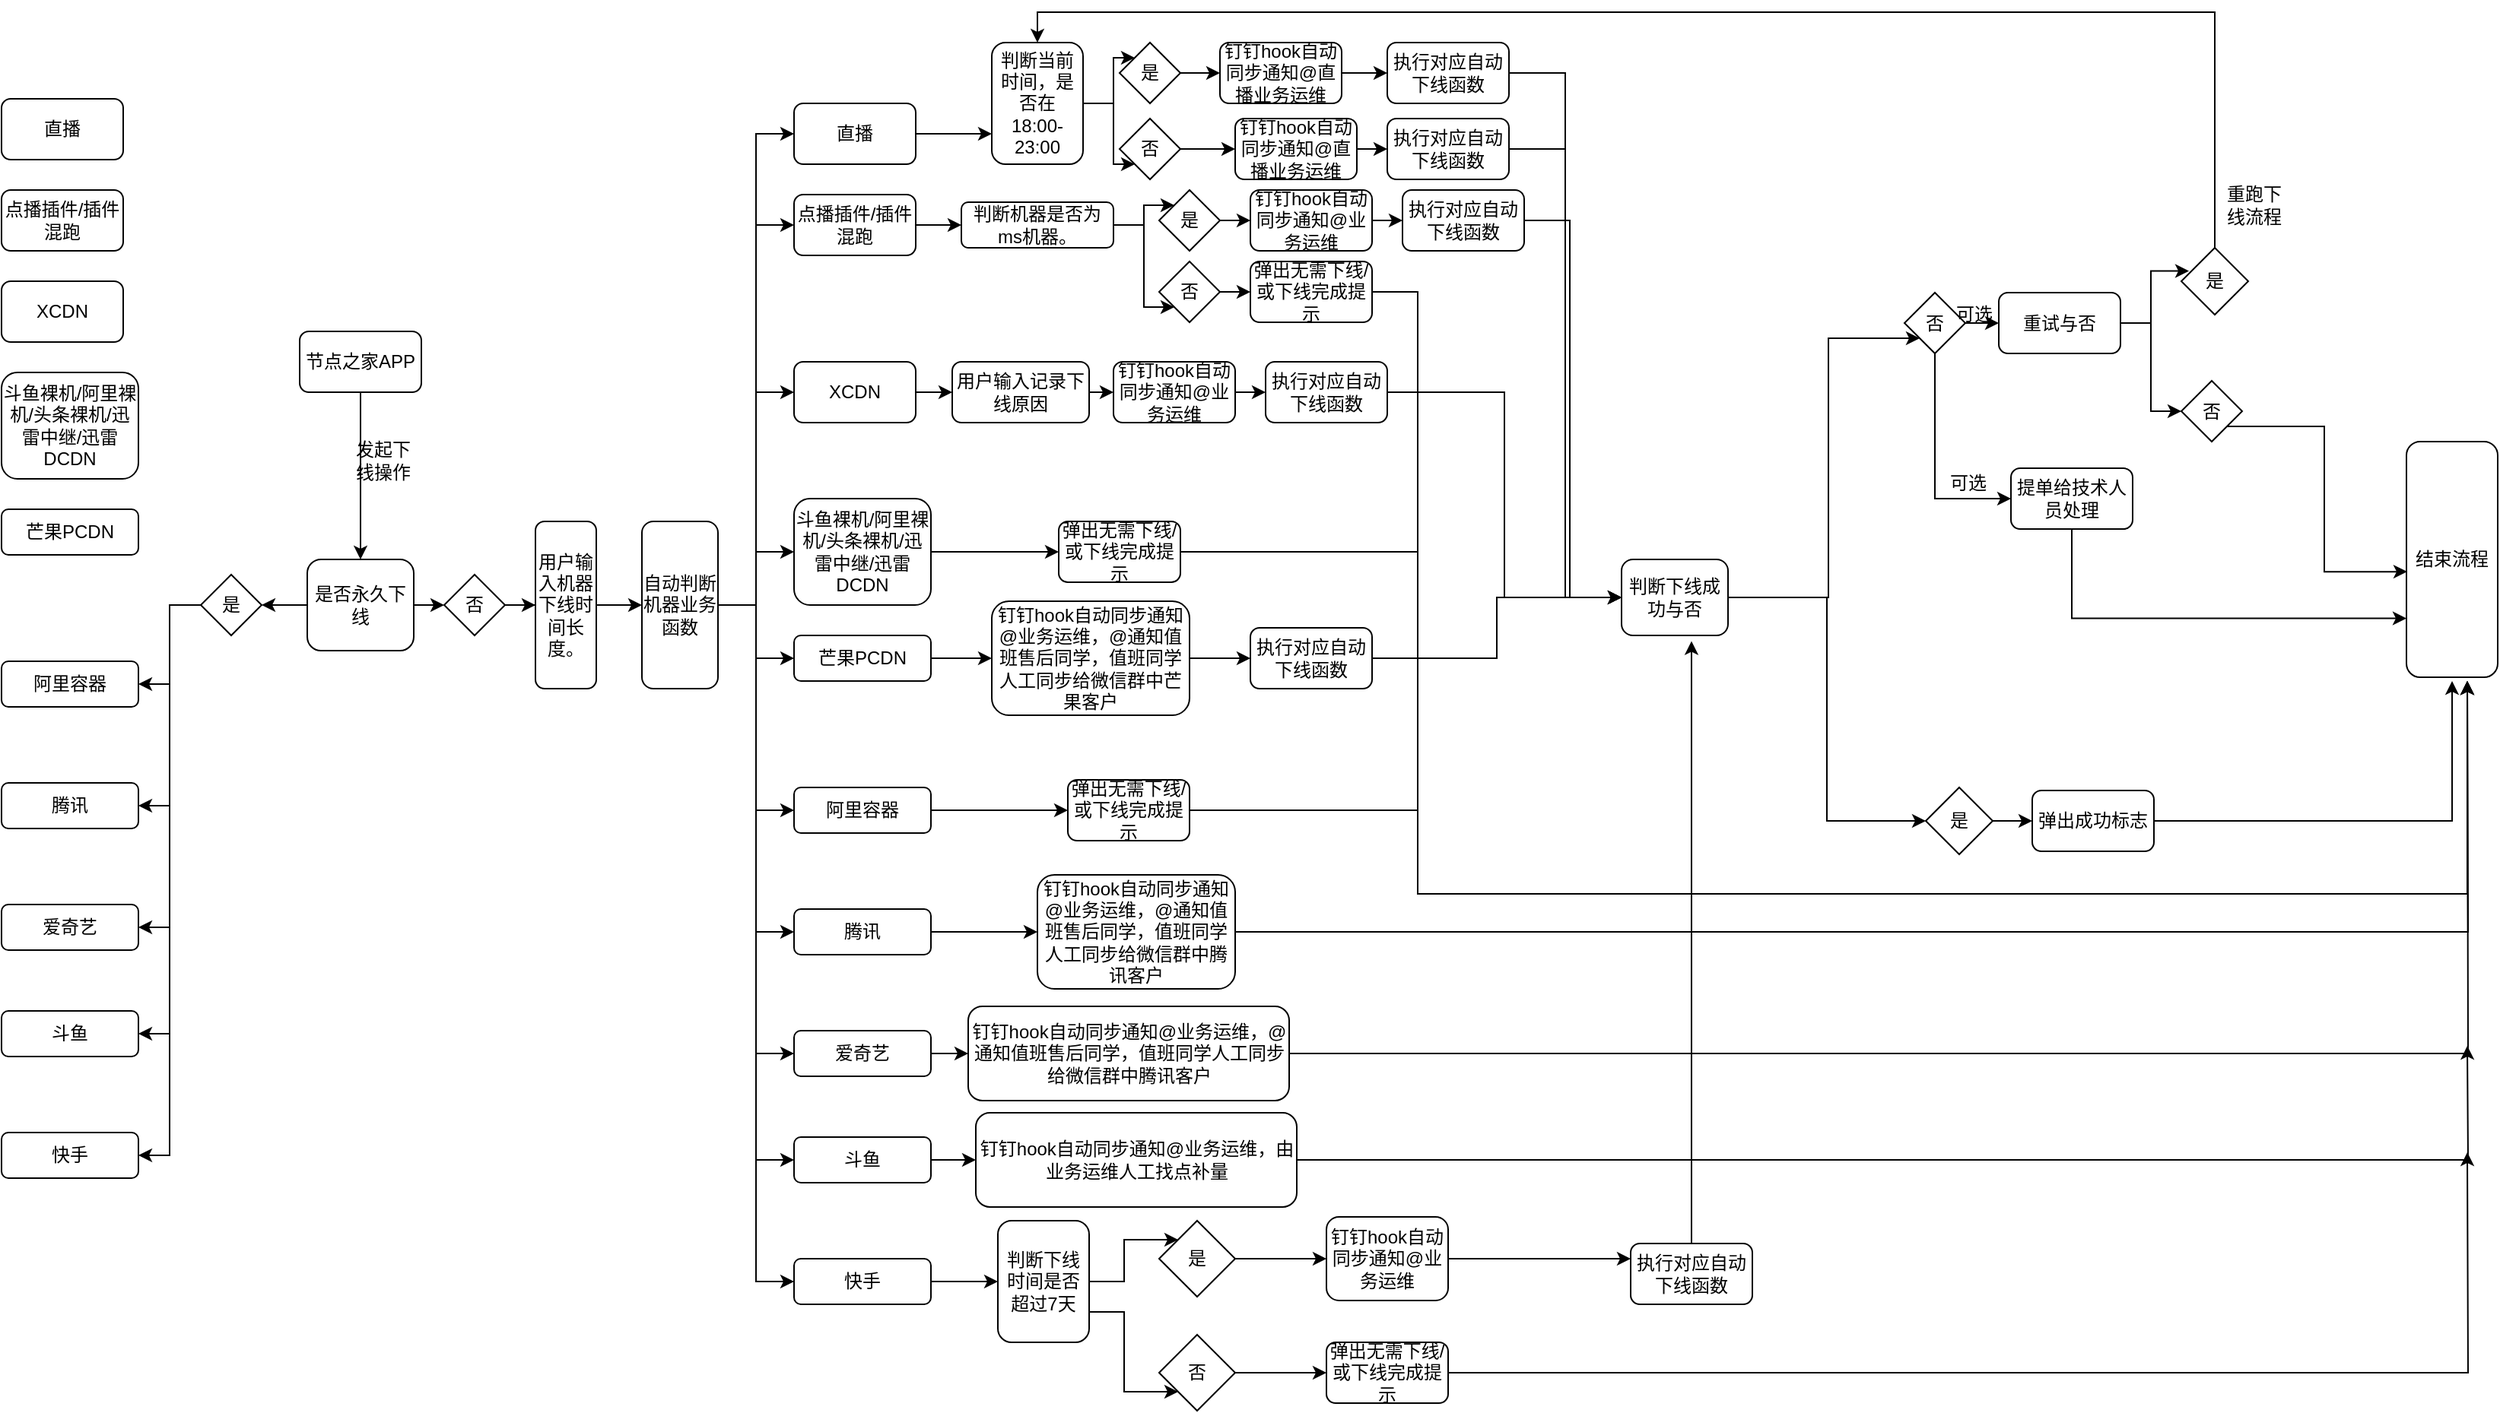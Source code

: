 <mxfile version="13.10.2" type="github">
  <diagram id="o4ILtqaqwBwNtyN1XxlW" name="Page-1">
    <mxGraphModel dx="1876" dy="504" grid="1" gridSize="10" guides="1" tooltips="1" connect="1" arrows="1" fold="1" page="1" pageScale="1" pageWidth="827" pageHeight="1169" math="0" shadow="0">
      <root>
        <mxCell id="0" />
        <mxCell id="1" parent="0" />
        <mxCell id="B9CavGTyqqggNYc5hjXW-1" value="节点之家APP" style="rounded=1;whiteSpace=wrap;html=1;" vertex="1" parent="1">
          <mxGeometry x="-105" y="270" width="80" height="40" as="geometry" />
        </mxCell>
        <mxCell id="B9CavGTyqqggNYc5hjXW-24" style="edgeStyle=orthogonalEdgeStyle;rounded=0;orthogonalLoop=1;jettySize=auto;html=1;exitX=1;exitY=0.5;exitDx=0;exitDy=0;entryX=0;entryY=0.5;entryDx=0;entryDy=0;" edge="1" parent="1" source="B9CavGTyqqggNYc5hjXW-2" target="B9CavGTyqqggNYc5hjXW-7">
          <mxGeometry relative="1" as="geometry" />
        </mxCell>
        <mxCell id="B9CavGTyqqggNYc5hjXW-25" style="edgeStyle=orthogonalEdgeStyle;rounded=0;orthogonalLoop=1;jettySize=auto;html=1;exitX=1;exitY=0.5;exitDx=0;exitDy=0;entryX=0;entryY=0.5;entryDx=0;entryDy=0;" edge="1" parent="1" source="B9CavGTyqqggNYc5hjXW-2" target="B9CavGTyqqggNYc5hjXW-8">
          <mxGeometry relative="1" as="geometry" />
        </mxCell>
        <mxCell id="B9CavGTyqqggNYc5hjXW-26" style="edgeStyle=orthogonalEdgeStyle;rounded=0;orthogonalLoop=1;jettySize=auto;html=1;exitX=1;exitY=0.5;exitDx=0;exitDy=0;entryX=0;entryY=0.5;entryDx=0;entryDy=0;" edge="1" parent="1" source="B9CavGTyqqggNYc5hjXW-2" target="B9CavGTyqqggNYc5hjXW-10">
          <mxGeometry relative="1" as="geometry" />
        </mxCell>
        <mxCell id="B9CavGTyqqggNYc5hjXW-112" style="edgeStyle=orthogonalEdgeStyle;rounded=0;orthogonalLoop=1;jettySize=auto;html=1;exitX=1;exitY=0.5;exitDx=0;exitDy=0;entryX=0;entryY=0.5;entryDx=0;entryDy=0;" edge="1" parent="1" source="B9CavGTyqqggNYc5hjXW-2" target="B9CavGTyqqggNYc5hjXW-3">
          <mxGeometry relative="1" as="geometry" />
        </mxCell>
        <mxCell id="B9CavGTyqqggNYc5hjXW-122" style="edgeStyle=orthogonalEdgeStyle;rounded=0;orthogonalLoop=1;jettySize=auto;html=1;exitX=1;exitY=0.5;exitDx=0;exitDy=0;entryX=0;entryY=0.5;entryDx=0;entryDy=0;" edge="1" parent="1" source="B9CavGTyqqggNYc5hjXW-2" target="B9CavGTyqqggNYc5hjXW-117">
          <mxGeometry relative="1" as="geometry" />
        </mxCell>
        <mxCell id="B9CavGTyqqggNYc5hjXW-123" style="edgeStyle=orthogonalEdgeStyle;rounded=0;orthogonalLoop=1;jettySize=auto;html=1;exitX=1;exitY=0.5;exitDx=0;exitDy=0;entryX=0;entryY=0.5;entryDx=0;entryDy=0;" edge="1" parent="1" source="B9CavGTyqqggNYc5hjXW-2" target="B9CavGTyqqggNYc5hjXW-118">
          <mxGeometry relative="1" as="geometry" />
        </mxCell>
        <mxCell id="B9CavGTyqqggNYc5hjXW-124" style="edgeStyle=orthogonalEdgeStyle;rounded=0;orthogonalLoop=1;jettySize=auto;html=1;exitX=1;exitY=0.5;exitDx=0;exitDy=0;entryX=0;entryY=0.5;entryDx=0;entryDy=0;" edge="1" parent="1" source="B9CavGTyqqggNYc5hjXW-2" target="B9CavGTyqqggNYc5hjXW-119">
          <mxGeometry relative="1" as="geometry" />
        </mxCell>
        <mxCell id="B9CavGTyqqggNYc5hjXW-125" style="edgeStyle=orthogonalEdgeStyle;rounded=0;orthogonalLoop=1;jettySize=auto;html=1;exitX=1;exitY=0.5;exitDx=0;exitDy=0;entryX=0;entryY=0.5;entryDx=0;entryDy=0;" edge="1" parent="1" source="B9CavGTyqqggNYc5hjXW-2" target="B9CavGTyqqggNYc5hjXW-120">
          <mxGeometry relative="1" as="geometry" />
        </mxCell>
        <mxCell id="B9CavGTyqqggNYc5hjXW-126" style="edgeStyle=orthogonalEdgeStyle;rounded=0;orthogonalLoop=1;jettySize=auto;html=1;exitX=1;exitY=0.5;exitDx=0;exitDy=0;entryX=0;entryY=0.5;entryDx=0;entryDy=0;" edge="1" parent="1" source="B9CavGTyqqggNYc5hjXW-2" target="B9CavGTyqqggNYc5hjXW-121">
          <mxGeometry relative="1" as="geometry" />
        </mxCell>
        <mxCell id="B9CavGTyqqggNYc5hjXW-127" style="edgeStyle=orthogonalEdgeStyle;rounded=0;orthogonalLoop=1;jettySize=auto;html=1;exitX=1;exitY=0.5;exitDx=0;exitDy=0;entryX=0;entryY=0.5;entryDx=0;entryDy=0;" edge="1" parent="1" source="B9CavGTyqqggNYc5hjXW-2" target="B9CavGTyqqggNYc5hjXW-116">
          <mxGeometry relative="1" as="geometry" />
        </mxCell>
        <mxCell id="B9CavGTyqqggNYc5hjXW-2" value="自动判断机器业务函数" style="rounded=1;whiteSpace=wrap;html=1;" vertex="1" parent="1">
          <mxGeometry x="120" y="395" width="50" height="110" as="geometry" />
        </mxCell>
        <mxCell id="B9CavGTyqqggNYc5hjXW-111" style="edgeStyle=orthogonalEdgeStyle;rounded=0;orthogonalLoop=1;jettySize=auto;html=1;exitX=1;exitY=0.5;exitDx=0;exitDy=0;entryX=0;entryY=0.5;entryDx=0;entryDy=0;" edge="1" parent="1" source="B9CavGTyqqggNYc5hjXW-3" target="B9CavGTyqqggNYc5hjXW-39">
          <mxGeometry relative="1" as="geometry" />
        </mxCell>
        <mxCell id="B9CavGTyqqggNYc5hjXW-3" value="点播插件/插件混跑" style="rounded=1;whiteSpace=wrap;html=1;" vertex="1" parent="1">
          <mxGeometry x="220" y="180" width="80" height="40" as="geometry" />
        </mxCell>
        <mxCell id="B9CavGTyqqggNYc5hjXW-5" value="" style="endArrow=classic;html=1;exitX=0.5;exitY=1;exitDx=0;exitDy=0;entryX=0.5;entryY=0;entryDx=0;entryDy=0;" edge="1" parent="1" source="B9CavGTyqqggNYc5hjXW-1" target="B9CavGTyqqggNYc5hjXW-129">
          <mxGeometry width="50" height="50" relative="1" as="geometry">
            <mxPoint x="105" y="220" as="sourcePoint" />
            <mxPoint x="-65" y="430" as="targetPoint" />
          </mxGeometry>
        </mxCell>
        <mxCell id="B9CavGTyqqggNYc5hjXW-38" style="edgeStyle=orthogonalEdgeStyle;rounded=0;orthogonalLoop=1;jettySize=auto;html=1;exitX=1;exitY=0.5;exitDx=0;exitDy=0;entryX=0;entryY=0.75;entryDx=0;entryDy=0;" edge="1" parent="1" source="B9CavGTyqqggNYc5hjXW-7" target="B9CavGTyqqggNYc5hjXW-11">
          <mxGeometry relative="1" as="geometry" />
        </mxCell>
        <mxCell id="B9CavGTyqqggNYc5hjXW-7" value="直播" style="rounded=1;whiteSpace=wrap;html=1;" vertex="1" parent="1">
          <mxGeometry x="220" y="120" width="80" height="40" as="geometry" />
        </mxCell>
        <mxCell id="B9CavGTyqqggNYc5hjXW-153" style="edgeStyle=orthogonalEdgeStyle;rounded=0;orthogonalLoop=1;jettySize=auto;html=1;exitX=1;exitY=0.5;exitDx=0;exitDy=0;entryX=0;entryY=0.5;entryDx=0;entryDy=0;" edge="1" parent="1" source="B9CavGTyqqggNYc5hjXW-8" target="B9CavGTyqqggNYc5hjXW-152">
          <mxGeometry relative="1" as="geometry" />
        </mxCell>
        <mxCell id="B9CavGTyqqggNYc5hjXW-8" value="XCDN" style="rounded=1;whiteSpace=wrap;html=1;" vertex="1" parent="1">
          <mxGeometry x="220" y="290" width="80" height="40" as="geometry" />
        </mxCell>
        <mxCell id="B9CavGTyqqggNYc5hjXW-9" value="发起下线操作" style="text;html=1;strokeColor=none;fillColor=none;align=center;verticalAlign=middle;whiteSpace=wrap;rounded=0;" vertex="1" parent="1">
          <mxGeometry x="-70" y="330" width="40" height="50" as="geometry" />
        </mxCell>
        <mxCell id="B9CavGTyqqggNYc5hjXW-177" style="edgeStyle=orthogonalEdgeStyle;rounded=0;orthogonalLoop=1;jettySize=auto;html=1;exitX=1;exitY=0.5;exitDx=0;exitDy=0;entryX=0;entryY=0.5;entryDx=0;entryDy=0;" edge="1" parent="1" source="B9CavGTyqqggNYc5hjXW-10" target="B9CavGTyqqggNYc5hjXW-176">
          <mxGeometry relative="1" as="geometry" />
        </mxCell>
        <mxCell id="B9CavGTyqqggNYc5hjXW-10" value="斗鱼裸机/阿里裸机/头条裸机/迅雷中继/迅雷DCDN" style="rounded=1;whiteSpace=wrap;html=1;" vertex="1" parent="1">
          <mxGeometry x="220" y="380" width="90" height="70" as="geometry" />
        </mxCell>
        <mxCell id="B9CavGTyqqggNYc5hjXW-108" style="edgeStyle=orthogonalEdgeStyle;rounded=0;orthogonalLoop=1;jettySize=auto;html=1;exitX=1;exitY=0.5;exitDx=0;exitDy=0;entryX=0;entryY=0;entryDx=0;entryDy=0;" edge="1" parent="1" source="B9CavGTyqqggNYc5hjXW-11" target="B9CavGTyqqggNYc5hjXW-28">
          <mxGeometry relative="1" as="geometry" />
        </mxCell>
        <mxCell id="B9CavGTyqqggNYc5hjXW-109" style="edgeStyle=orthogonalEdgeStyle;rounded=0;orthogonalLoop=1;jettySize=auto;html=1;exitX=1;exitY=0.5;exitDx=0;exitDy=0;entryX=0;entryY=1;entryDx=0;entryDy=0;" edge="1" parent="1" source="B9CavGTyqqggNYc5hjXW-11" target="B9CavGTyqqggNYc5hjXW-29">
          <mxGeometry relative="1" as="geometry" />
        </mxCell>
        <mxCell id="B9CavGTyqqggNYc5hjXW-11" value="判断当前时间，是否在18:00-23:00" style="rounded=1;whiteSpace=wrap;html=1;" vertex="1" parent="1">
          <mxGeometry x="350" y="80" width="60" height="80" as="geometry" />
        </mxCell>
        <mxCell id="B9CavGTyqqggNYc5hjXW-19" style="edgeStyle=orthogonalEdgeStyle;rounded=0;orthogonalLoop=1;jettySize=auto;html=1;exitX=1;exitY=0.5;exitDx=0;exitDy=0;entryX=0;entryY=0.5;entryDx=0;entryDy=0;" edge="1" parent="1" source="B9CavGTyqqggNYc5hjXW-22" target="B9CavGTyqqggNYc5hjXW-17">
          <mxGeometry relative="1" as="geometry" />
        </mxCell>
        <mxCell id="B9CavGTyqqggNYc5hjXW-106" style="edgeStyle=orthogonalEdgeStyle;rounded=0;orthogonalLoop=1;jettySize=auto;html=1;exitX=1;exitY=0.5;exitDx=0;exitDy=0;entryX=0;entryY=0.5;entryDx=0;entryDy=0;" edge="1" parent="1" source="B9CavGTyqqggNYc5hjXW-16" target="B9CavGTyqqggNYc5hjXW-66">
          <mxGeometry relative="1" as="geometry" />
        </mxCell>
        <mxCell id="B9CavGTyqqggNYc5hjXW-16" value="执行对应自动下线函数&lt;span style=&quot;color: rgba(0 , 0 , 0 , 0) ; font-family: monospace ; font-size: 0px&quot;&gt;%3CmxGraphModel%3E%3Croot%3E%3CmxCell%20id%3D%220%22%2F%3E%3CmxCell%20id%3D%221%22%20parent%3D%220%22%2F%3E%3CmxCell%20id%3D%222%22%20value%3D%22%E5%88%A4%E6%96%AD%E5%BD%93%E5%89%8D%E6%97%B6%E9%97%B4%EF%BC%8C%E9%9D%9E18%3A00-23%3A00%22%20style%3D%22rounded%3D1%3BwhiteSpace%3Dwrap%3Bhtml%3D1%3B%22%20vertex%3D%221%22%20parent%3D%221%22%3E%3CmxGeometry%20x%3D%22350%22%20y%3D%2290%22%20width%3D%2280%22%20height%3D%2240%22%20as%3D%22geometry%22%2F%3E%3C%2FmxCell%3E%3C%2Froot%3E%3C%2FmxGraphModel%3E&lt;/span&gt;" style="rounded=1;whiteSpace=wrap;html=1;" vertex="1" parent="1">
          <mxGeometry x="610" y="80" width="80" height="40" as="geometry" />
        </mxCell>
        <mxCell id="B9CavGTyqqggNYc5hjXW-107" style="edgeStyle=orthogonalEdgeStyle;rounded=0;orthogonalLoop=1;jettySize=auto;html=1;exitX=1;exitY=0.5;exitDx=0;exitDy=0;entryX=0;entryY=0.5;entryDx=0;entryDy=0;" edge="1" parent="1" source="B9CavGTyqqggNYc5hjXW-17" target="B9CavGTyqqggNYc5hjXW-66">
          <mxGeometry relative="1" as="geometry" />
        </mxCell>
        <mxCell id="B9CavGTyqqggNYc5hjXW-17" value="执行对应自动下线函数&lt;span style=&quot;color: rgba(0 , 0 , 0 , 0) ; font-family: monospace ; font-size: 0px&quot;&gt;%3CmxGraphModel%3E%3Croot%3E%3CmxCell%20id%3D%220%22%2F%3E%3CmxCell%20id%3D%221%22%20parent%3D%220%22%2F%3E%3CmxCell%20id%3D%222%22%20value%3D%22%E5%88%A4%E6%96%AD%E5%BD%93%E5%89%8D%E6%97%B6%E9%97%B4%EF%BC%8C%E9%9D%9E18%3A00-23%3A00%22%20style%3D%22rounded%3D1%3BwhiteSpace%3Dwrap%3Bhtml%3D1%3B%22%20vertex%3D%221%22%20parent%3D%221%22%3E%3CmxGeometry%20x%3D%22350%22%20y%3D%2290%22%20width%3D%2280%22%20height%3D%2240%22%20as%3D%22geometry%22%2F%3E%3C%2FmxCell%3E%3C%2Froot%3E%3C%2FmxGraphModel%3E&lt;/span&gt;" style="rounded=1;whiteSpace=wrap;html=1;" vertex="1" parent="1">
          <mxGeometry x="610" y="130" width="80" height="40" as="geometry" />
        </mxCell>
        <mxCell id="B9CavGTyqqggNYc5hjXW-31" style="edgeStyle=orthogonalEdgeStyle;rounded=0;orthogonalLoop=1;jettySize=auto;html=1;exitX=1;exitY=0.5;exitDx=0;exitDy=0;entryX=0;entryY=0.5;entryDx=0;entryDy=0;" edge="1" parent="1" source="B9CavGTyqqggNYc5hjXW-21" target="B9CavGTyqqggNYc5hjXW-16">
          <mxGeometry relative="1" as="geometry" />
        </mxCell>
        <mxCell id="B9CavGTyqqggNYc5hjXW-21" value="钉钉hook自动同步通知@直播业务运维" style="rounded=1;whiteSpace=wrap;html=1;" vertex="1" parent="1">
          <mxGeometry x="500" y="80" width="80" height="40" as="geometry" />
        </mxCell>
        <mxCell id="B9CavGTyqqggNYc5hjXW-22" value="钉钉hook自动同步通知@直播业务运维" style="rounded=1;whiteSpace=wrap;html=1;" vertex="1" parent="1">
          <mxGeometry x="510" y="130" width="80" height="40" as="geometry" />
        </mxCell>
        <mxCell id="B9CavGTyqqggNYc5hjXW-30" style="edgeStyle=orthogonalEdgeStyle;rounded=0;orthogonalLoop=1;jettySize=auto;html=1;exitX=1;exitY=0.5;exitDx=0;exitDy=0;entryX=0;entryY=0.5;entryDx=0;entryDy=0;" edge="1" parent="1" source="B9CavGTyqqggNYc5hjXW-28" target="B9CavGTyqqggNYc5hjXW-21">
          <mxGeometry relative="1" as="geometry" />
        </mxCell>
        <mxCell id="B9CavGTyqqggNYc5hjXW-28" value="是" style="rhombus;whiteSpace=wrap;html=1;" vertex="1" parent="1">
          <mxGeometry x="434" y="80" width="40" height="40" as="geometry" />
        </mxCell>
        <mxCell id="B9CavGTyqqggNYc5hjXW-32" style="edgeStyle=orthogonalEdgeStyle;rounded=0;orthogonalLoop=1;jettySize=auto;html=1;exitX=1;exitY=0.5;exitDx=0;exitDy=0;entryX=0;entryY=0.5;entryDx=0;entryDy=0;" edge="1" parent="1" source="B9CavGTyqqggNYc5hjXW-29" target="B9CavGTyqqggNYc5hjXW-22">
          <mxGeometry relative="1" as="geometry" />
        </mxCell>
        <mxCell id="B9CavGTyqqggNYc5hjXW-29" value="否" style="rhombus;whiteSpace=wrap;html=1;" vertex="1" parent="1">
          <mxGeometry x="434" y="130" width="40" height="40" as="geometry" />
        </mxCell>
        <mxCell id="B9CavGTyqqggNYc5hjXW-113" style="edgeStyle=orthogonalEdgeStyle;rounded=0;orthogonalLoop=1;jettySize=auto;html=1;exitX=1;exitY=0.5;exitDx=0;exitDy=0;entryX=0;entryY=0;entryDx=0;entryDy=0;" edge="1" parent="1" source="B9CavGTyqqggNYc5hjXW-39" target="B9CavGTyqqggNYc5hjXW-40">
          <mxGeometry relative="1" as="geometry" />
        </mxCell>
        <mxCell id="B9CavGTyqqggNYc5hjXW-115" style="edgeStyle=orthogonalEdgeStyle;rounded=0;orthogonalLoop=1;jettySize=auto;html=1;exitX=1;exitY=0.5;exitDx=0;exitDy=0;entryX=0;entryY=1;entryDx=0;entryDy=0;" edge="1" parent="1" source="B9CavGTyqqggNYc5hjXW-39" target="B9CavGTyqqggNYc5hjXW-41">
          <mxGeometry relative="1" as="geometry">
            <Array as="points">
              <mxPoint x="450" y="200" />
              <mxPoint x="450" y="254" />
            </Array>
          </mxGeometry>
        </mxCell>
        <mxCell id="B9CavGTyqqggNYc5hjXW-39" value="判断机器是否为ms机器。" style="rounded=1;whiteSpace=wrap;html=1;" vertex="1" parent="1">
          <mxGeometry x="330" y="185" width="100" height="30" as="geometry" />
        </mxCell>
        <mxCell id="B9CavGTyqqggNYc5hjXW-154" style="edgeStyle=orthogonalEdgeStyle;rounded=0;orthogonalLoop=1;jettySize=auto;html=1;exitX=1;exitY=0.5;exitDx=0;exitDy=0;entryX=0;entryY=0.5;entryDx=0;entryDy=0;" edge="1" parent="1" source="B9CavGTyqqggNYc5hjXW-40" target="B9CavGTyqqggNYc5hjXW-110">
          <mxGeometry relative="1" as="geometry" />
        </mxCell>
        <mxCell id="B9CavGTyqqggNYc5hjXW-40" value="是" style="rhombus;whiteSpace=wrap;html=1;" vertex="1" parent="1">
          <mxGeometry x="460" y="177" width="40" height="40" as="geometry" />
        </mxCell>
        <mxCell id="B9CavGTyqqggNYc5hjXW-41" value="否" style="rhombus;whiteSpace=wrap;html=1;" vertex="1" parent="1">
          <mxGeometry x="460" y="224" width="40" height="40" as="geometry" />
        </mxCell>
        <mxCell id="B9CavGTyqqggNYc5hjXW-93" style="edgeStyle=orthogonalEdgeStyle;rounded=0;orthogonalLoop=1;jettySize=auto;html=1;exitX=1;exitY=0.5;exitDx=0;exitDy=0;entryX=0;entryY=0.5;entryDx=0;entryDy=0;" edge="1" parent="1" source="B9CavGTyqqggNYc5hjXW-55" target="B9CavGTyqqggNYc5hjXW-60">
          <mxGeometry relative="1" as="geometry" />
        </mxCell>
        <mxCell id="B9CavGTyqqggNYc5hjXW-55" value="是" style="rhombus;whiteSpace=wrap;html=1;" vertex="1" parent="1">
          <mxGeometry x="964" y="570" width="44" height="44" as="geometry" />
        </mxCell>
        <mxCell id="B9CavGTyqqggNYc5hjXW-85" style="edgeStyle=orthogonalEdgeStyle;rounded=0;orthogonalLoop=1;jettySize=auto;html=1;exitX=1;exitY=0.5;exitDx=0;exitDy=0;entryX=0;entryY=0.5;entryDx=0;entryDy=0;" edge="1" parent="1" target="B9CavGTyqqggNYc5hjXW-62">
          <mxGeometry relative="1" as="geometry">
            <mxPoint x="986" y="264.5" as="sourcePoint" />
          </mxGeometry>
        </mxCell>
        <mxCell id="B9CavGTyqqggNYc5hjXW-88" style="edgeStyle=orthogonalEdgeStyle;rounded=0;orthogonalLoop=1;jettySize=auto;html=1;exitX=0.5;exitY=1;exitDx=0;exitDy=0;entryX=0;entryY=0.5;entryDx=0;entryDy=0;" edge="1" parent="1" source="B9CavGTyqqggNYc5hjXW-56" target="B9CavGTyqqggNYc5hjXW-63">
          <mxGeometry relative="1" as="geometry" />
        </mxCell>
        <mxCell id="B9CavGTyqqggNYc5hjXW-56" value="否" style="rhombus;whiteSpace=wrap;html=1;" vertex="1" parent="1">
          <mxGeometry x="950" y="244.5" width="40" height="40" as="geometry" />
        </mxCell>
        <mxCell id="B9CavGTyqqggNYc5hjXW-167" style="edgeStyle=orthogonalEdgeStyle;rounded=0;orthogonalLoop=1;jettySize=auto;html=1;exitX=1;exitY=0.5;exitDx=0;exitDy=0;" edge="1" parent="1" source="B9CavGTyqqggNYc5hjXW-60">
          <mxGeometry relative="1" as="geometry">
            <mxPoint x="1310" y="500" as="targetPoint" />
            <Array as="points">
              <mxPoint x="1310" y="592" />
            </Array>
          </mxGeometry>
        </mxCell>
        <mxCell id="B9CavGTyqqggNYc5hjXW-60" value="弹出成功标志" style="rounded=1;whiteSpace=wrap;html=1;" vertex="1" parent="1">
          <mxGeometry x="1034" y="572" width="80" height="40" as="geometry" />
        </mxCell>
        <mxCell id="B9CavGTyqqggNYc5hjXW-97" style="edgeStyle=orthogonalEdgeStyle;rounded=0;orthogonalLoop=1;jettySize=auto;html=1;exitX=1;exitY=0.5;exitDx=0;exitDy=0;entryX=0;entryY=0.5;entryDx=0;entryDy=0;" edge="1" parent="1" source="B9CavGTyqqggNYc5hjXW-62" target="B9CavGTyqqggNYc5hjXW-71">
          <mxGeometry relative="1" as="geometry" />
        </mxCell>
        <mxCell id="B9CavGTyqqggNYc5hjXW-99" style="edgeStyle=orthogonalEdgeStyle;rounded=0;orthogonalLoop=1;jettySize=auto;html=1;exitX=1;exitY=0.5;exitDx=0;exitDy=0;entryX=0.114;entryY=0.347;entryDx=0;entryDy=0;entryPerimeter=0;" edge="1" parent="1" source="B9CavGTyqqggNYc5hjXW-62" target="B9CavGTyqqggNYc5hjXW-70">
          <mxGeometry relative="1" as="geometry">
            <mxPoint x="1132" y="306.5" as="targetPoint" />
          </mxGeometry>
        </mxCell>
        <mxCell id="B9CavGTyqqggNYc5hjXW-62" value="重试与否" style="rounded=1;whiteSpace=wrap;html=1;" vertex="1" parent="1">
          <mxGeometry x="1012" y="244.5" width="80" height="40" as="geometry" />
        </mxCell>
        <mxCell id="B9CavGTyqqggNYc5hjXW-168" style="edgeStyle=orthogonalEdgeStyle;rounded=0;orthogonalLoop=1;jettySize=auto;html=1;exitX=0.5;exitY=1;exitDx=0;exitDy=0;entryX=0;entryY=0.75;entryDx=0;entryDy=0;" edge="1" parent="1" source="B9CavGTyqqggNYc5hjXW-63" target="B9CavGTyqqggNYc5hjXW-67">
          <mxGeometry relative="1" as="geometry" />
        </mxCell>
        <mxCell id="B9CavGTyqqggNYc5hjXW-63" value="提单给技术人员处理" style="rounded=1;whiteSpace=wrap;html=1;" vertex="1" parent="1">
          <mxGeometry x="1020" y="360" width="80" height="40" as="geometry" />
        </mxCell>
        <mxCell id="B9CavGTyqqggNYc5hjXW-100" style="edgeStyle=orthogonalEdgeStyle;rounded=0;orthogonalLoop=1;jettySize=auto;html=1;exitX=1;exitY=0.5;exitDx=0;exitDy=0;entryX=0;entryY=0.5;entryDx=0;entryDy=0;" edge="1" parent="1" source="B9CavGTyqqggNYc5hjXW-66" target="B9CavGTyqqggNYc5hjXW-55">
          <mxGeometry relative="1" as="geometry" />
        </mxCell>
        <mxCell id="B9CavGTyqqggNYc5hjXW-102" style="edgeStyle=orthogonalEdgeStyle;rounded=0;orthogonalLoop=1;jettySize=auto;html=1;exitX=1;exitY=0.5;exitDx=0;exitDy=0;entryX=0;entryY=1;entryDx=0;entryDy=0;" edge="1" parent="1" source="B9CavGTyqqggNYc5hjXW-66" target="B9CavGTyqqggNYc5hjXW-56">
          <mxGeometry relative="1" as="geometry">
            <Array as="points">
              <mxPoint x="900" y="445" />
              <mxPoint x="900" y="275" />
            </Array>
          </mxGeometry>
        </mxCell>
        <mxCell id="B9CavGTyqqggNYc5hjXW-66" value="&lt;span&gt;判断下线成功与否&lt;/span&gt;" style="rounded=1;whiteSpace=wrap;html=1;" vertex="1" parent="1">
          <mxGeometry x="764" y="420" width="70" height="50" as="geometry" />
        </mxCell>
        <mxCell id="B9CavGTyqqggNYc5hjXW-67" value="结束流程" style="rounded=1;whiteSpace=wrap;html=1;" vertex="1" parent="1">
          <mxGeometry x="1280" y="342.5" width="60" height="155" as="geometry" />
        </mxCell>
        <mxCell id="B9CavGTyqqggNYc5hjXW-76" style="edgeStyle=orthogonalEdgeStyle;rounded=0;orthogonalLoop=1;jettySize=auto;html=1;exitX=0.5;exitY=1;exitDx=0;exitDy=0;entryX=0.5;entryY=0;entryDx=0;entryDy=0;" edge="1" parent="1" source="B9CavGTyqqggNYc5hjXW-70" target="B9CavGTyqqggNYc5hjXW-11">
          <mxGeometry relative="1" as="geometry">
            <Array as="points">
              <mxPoint x="1154" y="60" />
              <mxPoint x="380" y="60" />
            </Array>
          </mxGeometry>
        </mxCell>
        <mxCell id="B9CavGTyqqggNYc5hjXW-70" value="是" style="rhombus;whiteSpace=wrap;html=1;" vertex="1" parent="1">
          <mxGeometry x="1132" y="215" width="44" height="44" as="geometry" />
        </mxCell>
        <mxCell id="B9CavGTyqqggNYc5hjXW-164" style="edgeStyle=orthogonalEdgeStyle;rounded=0;orthogonalLoop=1;jettySize=auto;html=1;exitX=1;exitY=1;exitDx=0;exitDy=0;entryX=0.008;entryY=0.552;entryDx=0;entryDy=0;entryPerimeter=0;" edge="1" parent="1" source="B9CavGTyqqggNYc5hjXW-71" target="B9CavGTyqqggNYc5hjXW-67">
          <mxGeometry relative="1" as="geometry" />
        </mxCell>
        <mxCell id="B9CavGTyqqggNYc5hjXW-71" value="否" style="rhombus;whiteSpace=wrap;html=1;" vertex="1" parent="1">
          <mxGeometry x="1132" y="302.5" width="40" height="40" as="geometry" />
        </mxCell>
        <mxCell id="B9CavGTyqqggNYc5hjXW-89" value="可选" style="text;html=1;strokeColor=none;fillColor=none;align=center;verticalAlign=middle;whiteSpace=wrap;rounded=0;" vertex="1" parent="1">
          <mxGeometry x="976" y="248.5" width="40" height="20" as="geometry" />
        </mxCell>
        <mxCell id="B9CavGTyqqggNYc5hjXW-90" value="可选" style="text;html=1;strokeColor=none;fillColor=none;align=center;verticalAlign=middle;whiteSpace=wrap;rounded=0;" vertex="1" parent="1">
          <mxGeometry x="972" y="360" width="40" height="20" as="geometry" />
        </mxCell>
        <mxCell id="B9CavGTyqqggNYc5hjXW-158" style="edgeStyle=orthogonalEdgeStyle;rounded=0;orthogonalLoop=1;jettySize=auto;html=1;exitX=1;exitY=0.5;exitDx=0;exitDy=0;entryX=0;entryY=0.5;entryDx=0;entryDy=0;" edge="1" parent="1" source="B9CavGTyqqggNYc5hjXW-110" target="B9CavGTyqqggNYc5hjXW-155">
          <mxGeometry relative="1" as="geometry" />
        </mxCell>
        <mxCell id="B9CavGTyqqggNYc5hjXW-110" value="钉钉hook自动同步通知@业务运维" style="rounded=1;whiteSpace=wrap;html=1;" vertex="1" parent="1">
          <mxGeometry x="520" y="177" width="80" height="40" as="geometry" />
        </mxCell>
        <mxCell id="B9CavGTyqqggNYc5hjXW-181" style="edgeStyle=orthogonalEdgeStyle;rounded=0;orthogonalLoop=1;jettySize=auto;html=1;exitX=1;exitY=0.5;exitDx=0;exitDy=0;entryX=0;entryY=0.5;entryDx=0;entryDy=0;" edge="1" parent="1" source="B9CavGTyqqggNYc5hjXW-116" target="B9CavGTyqqggNYc5hjXW-179">
          <mxGeometry relative="1" as="geometry" />
        </mxCell>
        <mxCell id="B9CavGTyqqggNYc5hjXW-116" value="芒果PCDN" style="rounded=1;whiteSpace=wrap;html=1;" vertex="1" parent="1">
          <mxGeometry x="220" y="470" width="90" height="30" as="geometry" />
        </mxCell>
        <mxCell id="B9CavGTyqqggNYc5hjXW-190" style="edgeStyle=orthogonalEdgeStyle;rounded=0;orthogonalLoop=1;jettySize=auto;html=1;exitX=1;exitY=0.5;exitDx=0;exitDy=0;entryX=0;entryY=0.5;entryDx=0;entryDy=0;" edge="1" parent="1" source="B9CavGTyqqggNYc5hjXW-117" target="B9CavGTyqqggNYc5hjXW-188">
          <mxGeometry relative="1" as="geometry" />
        </mxCell>
        <mxCell id="B9CavGTyqqggNYc5hjXW-117" value="阿里容器" style="rounded=1;whiteSpace=wrap;html=1;" vertex="1" parent="1">
          <mxGeometry x="220" y="570" width="90" height="30" as="geometry" />
        </mxCell>
        <mxCell id="B9CavGTyqqggNYc5hjXW-193" style="edgeStyle=orthogonalEdgeStyle;rounded=0;orthogonalLoop=1;jettySize=auto;html=1;exitX=1;exitY=0.5;exitDx=0;exitDy=0;entryX=0;entryY=0.5;entryDx=0;entryDy=0;" edge="1" parent="1" source="B9CavGTyqqggNYc5hjXW-118" target="B9CavGTyqqggNYc5hjXW-192">
          <mxGeometry relative="1" as="geometry" />
        </mxCell>
        <mxCell id="B9CavGTyqqggNYc5hjXW-118" value="腾讯" style="rounded=1;whiteSpace=wrap;html=1;" vertex="1" parent="1">
          <mxGeometry x="220" y="650" width="90" height="30" as="geometry" />
        </mxCell>
        <mxCell id="B9CavGTyqqggNYc5hjXW-196" style="edgeStyle=orthogonalEdgeStyle;rounded=0;orthogonalLoop=1;jettySize=auto;html=1;exitX=1;exitY=0.5;exitDx=0;exitDy=0;" edge="1" parent="1" source="B9CavGTyqqggNYc5hjXW-119" target="B9CavGTyqqggNYc5hjXW-195">
          <mxGeometry relative="1" as="geometry" />
        </mxCell>
        <mxCell id="B9CavGTyqqggNYc5hjXW-119" value="爱奇艺" style="rounded=1;whiteSpace=wrap;html=1;" vertex="1" parent="1">
          <mxGeometry x="220" y="730" width="90" height="30" as="geometry" />
        </mxCell>
        <mxCell id="B9CavGTyqqggNYc5hjXW-199" style="edgeStyle=orthogonalEdgeStyle;rounded=0;orthogonalLoop=1;jettySize=auto;html=1;exitX=1;exitY=0.5;exitDx=0;exitDy=0;entryX=0;entryY=0.5;entryDx=0;entryDy=0;" edge="1" parent="1" source="B9CavGTyqqggNYc5hjXW-120" target="B9CavGTyqqggNYc5hjXW-198">
          <mxGeometry relative="1" as="geometry" />
        </mxCell>
        <mxCell id="B9CavGTyqqggNYc5hjXW-120" value="斗鱼" style="rounded=1;whiteSpace=wrap;html=1;" vertex="1" parent="1">
          <mxGeometry x="220" y="800" width="90" height="30" as="geometry" />
        </mxCell>
        <mxCell id="B9CavGTyqqggNYc5hjXW-206" style="edgeStyle=orthogonalEdgeStyle;rounded=0;orthogonalLoop=1;jettySize=auto;html=1;exitX=1;exitY=0.5;exitDx=0;exitDy=0;entryX=0;entryY=0.5;entryDx=0;entryDy=0;" edge="1" parent="1" source="B9CavGTyqqggNYc5hjXW-121" target="B9CavGTyqqggNYc5hjXW-201">
          <mxGeometry relative="1" as="geometry" />
        </mxCell>
        <mxCell id="B9CavGTyqqggNYc5hjXW-121" value="快手" style="rounded=1;whiteSpace=wrap;html=1;" vertex="1" parent="1">
          <mxGeometry x="220" y="880" width="90" height="30" as="geometry" />
        </mxCell>
        <mxCell id="B9CavGTyqqggNYc5hjXW-131" style="edgeStyle=orthogonalEdgeStyle;rounded=0;orthogonalLoop=1;jettySize=auto;html=1;exitX=1;exitY=0.5;exitDx=0;exitDy=0;" edge="1" parent="1" source="B9CavGTyqqggNYc5hjXW-202" target="B9CavGTyqqggNYc5hjXW-2">
          <mxGeometry relative="1" as="geometry" />
        </mxCell>
        <mxCell id="B9CavGTyqqggNYc5hjXW-128" value="否" style="rhombus;whiteSpace=wrap;html=1;" vertex="1" parent="1">
          <mxGeometry x="-10" y="430" width="40" height="40" as="geometry" />
        </mxCell>
        <mxCell id="B9CavGTyqqggNYc5hjXW-130" style="edgeStyle=orthogonalEdgeStyle;rounded=0;orthogonalLoop=1;jettySize=auto;html=1;exitX=1;exitY=0.5;exitDx=0;exitDy=0;entryX=0;entryY=0.5;entryDx=0;entryDy=0;" edge="1" parent="1" source="B9CavGTyqqggNYc5hjXW-129" target="B9CavGTyqqggNYc5hjXW-128">
          <mxGeometry relative="1" as="geometry" />
        </mxCell>
        <mxCell id="B9CavGTyqqggNYc5hjXW-133" style="edgeStyle=orthogonalEdgeStyle;rounded=0;orthogonalLoop=1;jettySize=auto;html=1;exitX=0;exitY=0.5;exitDx=0;exitDy=0;entryX=1;entryY=0.5;entryDx=0;entryDy=0;" edge="1" parent="1" source="B9CavGTyqqggNYc5hjXW-129" target="B9CavGTyqqggNYc5hjXW-132">
          <mxGeometry relative="1" as="geometry" />
        </mxCell>
        <mxCell id="B9CavGTyqqggNYc5hjXW-129" value="是否永久下线" style="rounded=1;whiteSpace=wrap;html=1;" vertex="1" parent="1">
          <mxGeometry x="-100" y="420" width="70" height="60" as="geometry" />
        </mxCell>
        <mxCell id="B9CavGTyqqggNYc5hjXW-144" style="edgeStyle=orthogonalEdgeStyle;rounded=0;orthogonalLoop=1;jettySize=auto;html=1;exitX=0;exitY=0.5;exitDx=0;exitDy=0;entryX=1;entryY=0.5;entryDx=0;entryDy=0;" edge="1" parent="1" source="B9CavGTyqqggNYc5hjXW-132" target="B9CavGTyqqggNYc5hjXW-139">
          <mxGeometry relative="1" as="geometry" />
        </mxCell>
        <mxCell id="B9CavGTyqqggNYc5hjXW-145" style="edgeStyle=orthogonalEdgeStyle;rounded=0;orthogonalLoop=1;jettySize=auto;html=1;exitX=0;exitY=0.5;exitDx=0;exitDy=0;entryX=1;entryY=0.5;entryDx=0;entryDy=0;" edge="1" parent="1" source="B9CavGTyqqggNYc5hjXW-132" target="B9CavGTyqqggNYc5hjXW-140">
          <mxGeometry relative="1" as="geometry" />
        </mxCell>
        <mxCell id="B9CavGTyqqggNYc5hjXW-146" style="edgeStyle=orthogonalEdgeStyle;rounded=0;orthogonalLoop=1;jettySize=auto;html=1;exitX=0;exitY=0.5;exitDx=0;exitDy=0;entryX=1;entryY=0.5;entryDx=0;entryDy=0;" edge="1" parent="1" source="B9CavGTyqqggNYc5hjXW-132" target="B9CavGTyqqggNYc5hjXW-141">
          <mxGeometry relative="1" as="geometry" />
        </mxCell>
        <mxCell id="B9CavGTyqqggNYc5hjXW-147" style="edgeStyle=orthogonalEdgeStyle;rounded=0;orthogonalLoop=1;jettySize=auto;html=1;exitX=0;exitY=0.5;exitDx=0;exitDy=0;entryX=1;entryY=0.5;entryDx=0;entryDy=0;" edge="1" parent="1" source="B9CavGTyqqggNYc5hjXW-132" target="B9CavGTyqqggNYc5hjXW-142">
          <mxGeometry relative="1" as="geometry" />
        </mxCell>
        <mxCell id="B9CavGTyqqggNYc5hjXW-148" style="edgeStyle=orthogonalEdgeStyle;rounded=0;orthogonalLoop=1;jettySize=auto;html=1;exitX=0;exitY=0.5;exitDx=0;exitDy=0;entryX=1;entryY=0.5;entryDx=0;entryDy=0;" edge="1" parent="1" source="B9CavGTyqqggNYc5hjXW-132" target="B9CavGTyqqggNYc5hjXW-143">
          <mxGeometry relative="1" as="geometry" />
        </mxCell>
        <mxCell id="B9CavGTyqqggNYc5hjXW-132" value="是" style="rhombus;whiteSpace=wrap;html=1;" vertex="1" parent="1">
          <mxGeometry x="-170" y="430" width="40" height="40" as="geometry" />
        </mxCell>
        <mxCell id="B9CavGTyqqggNYc5hjXW-134" value="点播插件/插件混跑" style="rounded=1;whiteSpace=wrap;html=1;" vertex="1" parent="1">
          <mxGeometry x="-301" y="177" width="80" height="40" as="geometry" />
        </mxCell>
        <mxCell id="B9CavGTyqqggNYc5hjXW-135" value="直播" style="rounded=1;whiteSpace=wrap;html=1;" vertex="1" parent="1">
          <mxGeometry x="-301" y="117" width="80" height="40" as="geometry" />
        </mxCell>
        <mxCell id="B9CavGTyqqggNYc5hjXW-136" value="XCDN" style="rounded=1;whiteSpace=wrap;html=1;" vertex="1" parent="1">
          <mxGeometry x="-301" y="237" width="80" height="40" as="geometry" />
        </mxCell>
        <mxCell id="B9CavGTyqqggNYc5hjXW-137" value="斗鱼裸机/阿里裸机/头条裸机/迅雷中继/迅雷DCDN" style="rounded=1;whiteSpace=wrap;html=1;" vertex="1" parent="1">
          <mxGeometry x="-301" y="297" width="90" height="70" as="geometry" />
        </mxCell>
        <mxCell id="B9CavGTyqqggNYc5hjXW-138" value="芒果PCDN" style="rounded=1;whiteSpace=wrap;html=1;" vertex="1" parent="1">
          <mxGeometry x="-301" y="387" width="90" height="30" as="geometry" />
        </mxCell>
        <mxCell id="B9CavGTyqqggNYc5hjXW-139" value="阿里容器" style="rounded=1;whiteSpace=wrap;html=1;" vertex="1" parent="1">
          <mxGeometry x="-301" y="487" width="90" height="30" as="geometry" />
        </mxCell>
        <mxCell id="B9CavGTyqqggNYc5hjXW-140" value="腾讯" style="rounded=1;whiteSpace=wrap;html=1;" vertex="1" parent="1">
          <mxGeometry x="-301" y="567" width="90" height="30" as="geometry" />
        </mxCell>
        <mxCell id="B9CavGTyqqggNYc5hjXW-141" value="爱奇艺" style="rounded=1;whiteSpace=wrap;html=1;" vertex="1" parent="1">
          <mxGeometry x="-301" y="647" width="90" height="30" as="geometry" />
        </mxCell>
        <mxCell id="B9CavGTyqqggNYc5hjXW-142" value="斗鱼" style="rounded=1;whiteSpace=wrap;html=1;" vertex="1" parent="1">
          <mxGeometry x="-301" y="717" width="90" height="30" as="geometry" />
        </mxCell>
        <mxCell id="B9CavGTyqqggNYc5hjXW-143" value="快手" style="rounded=1;whiteSpace=wrap;html=1;" vertex="1" parent="1">
          <mxGeometry x="-301" y="797" width="90" height="30" as="geometry" />
        </mxCell>
        <mxCell id="B9CavGTyqqggNYc5hjXW-172" style="edgeStyle=orthogonalEdgeStyle;rounded=0;orthogonalLoop=1;jettySize=auto;html=1;exitX=1;exitY=0.5;exitDx=0;exitDy=0;entryX=0;entryY=0.5;entryDx=0;entryDy=0;" edge="1" parent="1" source="B9CavGTyqqggNYc5hjXW-152" target="B9CavGTyqqggNYc5hjXW-169">
          <mxGeometry relative="1" as="geometry" />
        </mxCell>
        <mxCell id="B9CavGTyqqggNYc5hjXW-152" value="用户输入记录下线原因" style="rounded=1;whiteSpace=wrap;html=1;" vertex="1" parent="1">
          <mxGeometry x="324" y="290" width="90" height="40" as="geometry" />
        </mxCell>
        <mxCell id="B9CavGTyqqggNYc5hjXW-160" style="edgeStyle=orthogonalEdgeStyle;rounded=0;orthogonalLoop=1;jettySize=auto;html=1;exitX=1;exitY=0.5;exitDx=0;exitDy=0;entryX=0;entryY=0.5;entryDx=0;entryDy=0;" edge="1" parent="1" source="B9CavGTyqqggNYc5hjXW-155" target="B9CavGTyqqggNYc5hjXW-66">
          <mxGeometry relative="1" as="geometry">
            <Array as="points">
              <mxPoint x="730" y="197" />
              <mxPoint x="730" y="445" />
            </Array>
          </mxGeometry>
        </mxCell>
        <mxCell id="B9CavGTyqqggNYc5hjXW-155" value="执行对应自动下线函数&lt;span style=&quot;color: rgba(0 , 0 , 0 , 0) ; font-family: monospace ; font-size: 0px&quot;&gt;%3CmxGraphModel%3E%3Croot%3E%3CmxCell%20id%3D%220%22%2F%3E%3CmxCell%20id%3D%221%22%20parent%3D%220%22%2F%3E%3CmxCell%20id%3D%222%22%20value%3D%22%E5%88%A4%E6%96%AD%E5%BD%93%E5%89%8D%E6%97%B6%E9%97%B4%EF%BC%8C%E9%9D%9E18%3A00-23%3A00%22%20style%3D%22rounded%3D1%3BwhiteSpace%3Dwrap%3Bhtml%3D1%3B%22%20vertex%3D%221%22%20parent%3D%221%22%3E%3CmxGeometry%20x%3D%22350%22%20y%3D%2290%22%20width%3D%2280%22%20height%3D%2240%22%20as%3D%22geometry%22%2F%3E%3C%2FmxCell%3E%3C%2Froot%3E%3C%2FmxGraphModel%3E&lt;/span&gt;" style="rounded=1;whiteSpace=wrap;html=1;" vertex="1" parent="1">
          <mxGeometry x="620" y="177" width="80" height="40" as="geometry" />
        </mxCell>
        <mxCell id="B9CavGTyqqggNYc5hjXW-165" style="edgeStyle=orthogonalEdgeStyle;rounded=0;orthogonalLoop=1;jettySize=auto;html=1;exitX=1;exitY=0.5;exitDx=0;exitDy=0;" edge="1" parent="1" source="B9CavGTyqqggNYc5hjXW-48">
          <mxGeometry relative="1" as="geometry">
            <mxPoint x="1320" y="500" as="targetPoint" />
            <Array as="points">
              <mxPoint x="630" y="244" />
              <mxPoint x="630" y="640" />
              <mxPoint x="1320" y="640" />
            </Array>
          </mxGeometry>
        </mxCell>
        <mxCell id="B9CavGTyqqggNYc5hjXW-48" value="弹出无需下线/或下线完成提示" style="rounded=1;whiteSpace=wrap;html=1;" vertex="1" parent="1">
          <mxGeometry x="520" y="224" width="80" height="40" as="geometry" />
        </mxCell>
        <mxCell id="B9CavGTyqqggNYc5hjXW-159" value="" style="endArrow=classic;html=1;exitX=1;exitY=0.5;exitDx=0;exitDy=0;" edge="1" parent="1" source="B9CavGTyqqggNYc5hjXW-41" target="B9CavGTyqqggNYc5hjXW-48">
          <mxGeometry width="50" height="50" relative="1" as="geometry">
            <mxPoint x="500" y="244" as="sourcePoint" />
            <mxPoint x="810" y="244" as="targetPoint" />
          </mxGeometry>
        </mxCell>
        <mxCell id="B9CavGTyqqggNYc5hjXW-161" value="重跑下线流程" style="text;html=1;strokeColor=none;fillColor=none;align=center;verticalAlign=middle;whiteSpace=wrap;rounded=0;" vertex="1" parent="1">
          <mxGeometry x="1160" y="177" width="40" height="20" as="geometry" />
        </mxCell>
        <mxCell id="B9CavGTyqqggNYc5hjXW-174" style="edgeStyle=orthogonalEdgeStyle;rounded=0;orthogonalLoop=1;jettySize=auto;html=1;exitX=1;exitY=0.5;exitDx=0;exitDy=0;entryX=0;entryY=0.5;entryDx=0;entryDy=0;" edge="1" parent="1" source="B9CavGTyqqggNYc5hjXW-169" target="B9CavGTyqqggNYc5hjXW-171">
          <mxGeometry relative="1" as="geometry" />
        </mxCell>
        <mxCell id="B9CavGTyqqggNYc5hjXW-169" value="钉钉hook自动同步通知@业务运维" style="rounded=1;whiteSpace=wrap;html=1;" vertex="1" parent="1">
          <mxGeometry x="430" y="290" width="80" height="40" as="geometry" />
        </mxCell>
        <mxCell id="B9CavGTyqqggNYc5hjXW-175" style="edgeStyle=orthogonalEdgeStyle;rounded=0;orthogonalLoop=1;jettySize=auto;html=1;exitX=1;exitY=0.5;exitDx=0;exitDy=0;entryX=0;entryY=0.5;entryDx=0;entryDy=0;" edge="1" parent="1" source="B9CavGTyqqggNYc5hjXW-171" target="B9CavGTyqqggNYc5hjXW-66">
          <mxGeometry relative="1" as="geometry" />
        </mxCell>
        <mxCell id="B9CavGTyqqggNYc5hjXW-171" value="执行对应自动下线函数&lt;span style=&quot;color: rgba(0 , 0 , 0 , 0) ; font-family: monospace ; font-size: 0px&quot;&gt;%3CmxGraphModel%3E%3Croot%3E%3CmxCell%20id%3D%220%22%2F%3E%3CmxCell%20id%3D%221%22%20parent%3D%220%22%2F%3E%3CmxCell%20id%3D%222%22%20value%3D%22%E5%88%A4%E6%96%AD%E5%BD%93%E5%89%8D%E6%97%B6%E9%97%B4%EF%BC%8C%E9%9D%9E18%3A00-23%3A00%22%20style%3D%22rounded%3D1%3BwhiteSpace%3Dwrap%3Bhtml%3D1%3B%22%20vertex%3D%221%22%20parent%3D%221%22%3E%3CmxGeometry%20x%3D%22350%22%20y%3D%2290%22%20width%3D%2280%22%20height%3D%2240%22%20as%3D%22geometry%22%2F%3E%3C%2FmxCell%3E%3C%2Froot%3E%3C%2FmxGraphModel%3E&lt;/span&gt;" style="rounded=1;whiteSpace=wrap;html=1;" vertex="1" parent="1">
          <mxGeometry x="530" y="290" width="80" height="40" as="geometry" />
        </mxCell>
        <mxCell id="B9CavGTyqqggNYc5hjXW-178" style="edgeStyle=orthogonalEdgeStyle;rounded=0;orthogonalLoop=1;jettySize=auto;html=1;exitX=1;exitY=0.5;exitDx=0;exitDy=0;" edge="1" parent="1" source="B9CavGTyqqggNYc5hjXW-176">
          <mxGeometry relative="1" as="geometry">
            <mxPoint x="1320" y="500" as="targetPoint" />
            <Array as="points">
              <mxPoint x="630" y="415" />
              <mxPoint x="630" y="640" />
              <mxPoint x="1320" y="640" />
            </Array>
          </mxGeometry>
        </mxCell>
        <mxCell id="B9CavGTyqqggNYc5hjXW-176" value="弹出无需下线/或下线完成提示" style="rounded=1;whiteSpace=wrap;html=1;" vertex="1" parent="1">
          <mxGeometry x="394" y="395" width="80" height="40" as="geometry" />
        </mxCell>
        <mxCell id="B9CavGTyqqggNYc5hjXW-184" style="edgeStyle=orthogonalEdgeStyle;rounded=0;orthogonalLoop=1;jettySize=auto;html=1;exitX=1;exitY=0.5;exitDx=0;exitDy=0;entryX=0;entryY=0.5;entryDx=0;entryDy=0;" edge="1" parent="1" source="B9CavGTyqqggNYc5hjXW-179" target="B9CavGTyqqggNYc5hjXW-182">
          <mxGeometry relative="1" as="geometry" />
        </mxCell>
        <mxCell id="B9CavGTyqqggNYc5hjXW-179" value="钉钉hook自动同步通知@业务运维，@通知值班售后同学，值班同学人工同步给微信群中芒果客户" style="rounded=1;whiteSpace=wrap;html=1;" vertex="1" parent="1">
          <mxGeometry x="350" y="447.5" width="130" height="75" as="geometry" />
        </mxCell>
        <mxCell id="B9CavGTyqqggNYc5hjXW-185" style="edgeStyle=orthogonalEdgeStyle;rounded=0;orthogonalLoop=1;jettySize=auto;html=1;exitX=1;exitY=0.5;exitDx=0;exitDy=0;entryX=0;entryY=0.5;entryDx=0;entryDy=0;" edge="1" parent="1" source="B9CavGTyqqggNYc5hjXW-182" target="B9CavGTyqqggNYc5hjXW-66">
          <mxGeometry relative="1" as="geometry" />
        </mxCell>
        <mxCell id="B9CavGTyqqggNYc5hjXW-182" value="执行对应自动下线函数&lt;span style=&quot;color: rgba(0 , 0 , 0 , 0) ; font-family: monospace ; font-size: 0px&quot;&gt;%3CmxGraphModel%3E%3Croot%3E%3CmxCell%20id%3D%220%22%2F%3E%3CmxCell%20id%3D%221%22%20parent%3D%220%22%2F%3E%3CmxCell%20id%3D%222%22%20value%3D%22%E5%88%A4%E6%96%AD%E5%BD%93%E5%89%8D%E6%97%B6%E9%97%B4%EF%BC%8C%E9%9D%9E18%3A00-23%3A00%22%20style%3D%22rounded%3D1%3BwhiteSpace%3Dwrap%3Bhtml%3D1%3B%22%20vertex%3D%221%22%20parent%3D%221%22%3E%3CmxGeometry%20x%3D%22350%22%20y%3D%2290%22%20width%3D%2280%22%20height%3D%2240%22%20as%3D%22geometry%22%2F%3E%3C%2FmxCell%3E%3C%2Froot%3E%3C%2FmxGraphModel%3E&lt;/span&gt;" style="rounded=1;whiteSpace=wrap;html=1;" vertex="1" parent="1">
          <mxGeometry x="520" y="465" width="80" height="40" as="geometry" />
        </mxCell>
        <mxCell id="B9CavGTyqqggNYc5hjXW-191" style="edgeStyle=orthogonalEdgeStyle;rounded=0;orthogonalLoop=1;jettySize=auto;html=1;exitX=1;exitY=0.5;exitDx=0;exitDy=0;" edge="1" parent="1" source="B9CavGTyqqggNYc5hjXW-188">
          <mxGeometry relative="1" as="geometry">
            <mxPoint x="1320" y="500" as="targetPoint" />
            <Array as="points">
              <mxPoint x="630" y="585" />
              <mxPoint x="630" y="640" />
              <mxPoint x="1320" y="640" />
            </Array>
          </mxGeometry>
        </mxCell>
        <mxCell id="B9CavGTyqqggNYc5hjXW-188" value="弹出无需下线/或下线完成提示" style="rounded=1;whiteSpace=wrap;html=1;" vertex="1" parent="1">
          <mxGeometry x="400" y="565" width="80" height="40" as="geometry" />
        </mxCell>
        <mxCell id="B9CavGTyqqggNYc5hjXW-194" style="edgeStyle=orthogonalEdgeStyle;rounded=0;orthogonalLoop=1;jettySize=auto;html=1;exitX=1;exitY=0.5;exitDx=0;exitDy=0;" edge="1" parent="1" source="B9CavGTyqqggNYc5hjXW-192">
          <mxGeometry relative="1" as="geometry">
            <mxPoint x="1320" y="500" as="targetPoint" />
          </mxGeometry>
        </mxCell>
        <mxCell id="B9CavGTyqqggNYc5hjXW-192" value="钉钉hook自动同步通知@业务运维，@通知值班售后同学，值班同学人工同步给微信群中腾讯客户" style="rounded=1;whiteSpace=wrap;html=1;" vertex="1" parent="1">
          <mxGeometry x="380" y="627.5" width="130" height="75" as="geometry" />
        </mxCell>
        <mxCell id="B9CavGTyqqggNYc5hjXW-197" style="edgeStyle=orthogonalEdgeStyle;rounded=0;orthogonalLoop=1;jettySize=auto;html=1;exitX=1;exitY=0.5;exitDx=0;exitDy=0;" edge="1" parent="1" source="B9CavGTyqqggNYc5hjXW-195">
          <mxGeometry relative="1" as="geometry">
            <mxPoint x="1320" y="500" as="targetPoint" />
          </mxGeometry>
        </mxCell>
        <mxCell id="B9CavGTyqqggNYc5hjXW-195" value="钉钉hook自动同步通知@业务运维，@通知值班售后同学，值班同学人工同步给微信群中腾讯客户" style="rounded=1;whiteSpace=wrap;html=1;" vertex="1" parent="1">
          <mxGeometry x="334.5" y="714" width="211" height="62" as="geometry" />
        </mxCell>
        <mxCell id="B9CavGTyqqggNYc5hjXW-200" style="edgeStyle=orthogonalEdgeStyle;rounded=0;orthogonalLoop=1;jettySize=auto;html=1;exitX=1;exitY=0.5;exitDx=0;exitDy=0;" edge="1" parent="1" source="B9CavGTyqqggNYc5hjXW-198">
          <mxGeometry relative="1" as="geometry">
            <mxPoint x="1320" y="740" as="targetPoint" />
          </mxGeometry>
        </mxCell>
        <mxCell id="B9CavGTyqqggNYc5hjXW-198" value="钉钉hook自动同步通知@业务运维，由业务运维人工找点补量" style="rounded=1;whiteSpace=wrap;html=1;" vertex="1" parent="1">
          <mxGeometry x="339.5" y="784" width="211" height="62" as="geometry" />
        </mxCell>
        <mxCell id="B9CavGTyqqggNYc5hjXW-207" style="edgeStyle=orthogonalEdgeStyle;rounded=0;orthogonalLoop=1;jettySize=auto;html=1;exitX=1;exitY=0.5;exitDx=0;exitDy=0;entryX=0;entryY=0;entryDx=0;entryDy=0;" edge="1" parent="1" source="B9CavGTyqqggNYc5hjXW-201" target="B9CavGTyqqggNYc5hjXW-204">
          <mxGeometry relative="1" as="geometry" />
        </mxCell>
        <mxCell id="B9CavGTyqqggNYc5hjXW-208" style="edgeStyle=orthogonalEdgeStyle;rounded=0;orthogonalLoop=1;jettySize=auto;html=1;exitX=1;exitY=0.75;exitDx=0;exitDy=0;entryX=0;entryY=1;entryDx=0;entryDy=0;" edge="1" parent="1" source="B9CavGTyqqggNYc5hjXW-201" target="B9CavGTyqqggNYc5hjXW-205">
          <mxGeometry relative="1" as="geometry" />
        </mxCell>
        <mxCell id="B9CavGTyqqggNYc5hjXW-201" value="判断下线时间是否超过7天" style="rounded=1;whiteSpace=wrap;html=1;" vertex="1" parent="1">
          <mxGeometry x="354" y="855" width="60" height="80" as="geometry" />
        </mxCell>
        <mxCell id="B9CavGTyqqggNYc5hjXW-202" value="用户输入机器下线时间长度。" style="rounded=1;whiteSpace=wrap;html=1;" vertex="1" parent="1">
          <mxGeometry x="50" y="395" width="40" height="110" as="geometry" />
        </mxCell>
        <mxCell id="B9CavGTyqqggNYc5hjXW-203" style="edgeStyle=orthogonalEdgeStyle;rounded=0;orthogonalLoop=1;jettySize=auto;html=1;exitX=1;exitY=0.5;exitDx=0;exitDy=0;" edge="1" parent="1" source="B9CavGTyqqggNYc5hjXW-128" target="B9CavGTyqqggNYc5hjXW-202">
          <mxGeometry relative="1" as="geometry">
            <mxPoint x="30" y="450" as="sourcePoint" />
            <mxPoint x="90" y="450" as="targetPoint" />
          </mxGeometry>
        </mxCell>
        <mxCell id="B9CavGTyqqggNYc5hjXW-214" style="edgeStyle=orthogonalEdgeStyle;rounded=0;orthogonalLoop=1;jettySize=auto;html=1;exitX=1;exitY=0.5;exitDx=0;exitDy=0;entryX=0;entryY=0.5;entryDx=0;entryDy=0;" edge="1" parent="1" source="B9CavGTyqqggNYc5hjXW-204" target="B9CavGTyqqggNYc5hjXW-213">
          <mxGeometry relative="1" as="geometry" />
        </mxCell>
        <mxCell id="B9CavGTyqqggNYc5hjXW-204" value="是" style="rhombus;whiteSpace=wrap;html=1;" vertex="1" parent="1">
          <mxGeometry x="460" y="855" width="50" height="50" as="geometry" />
        </mxCell>
        <mxCell id="B9CavGTyqqggNYc5hjXW-210" style="edgeStyle=orthogonalEdgeStyle;rounded=0;orthogonalLoop=1;jettySize=auto;html=1;exitX=1;exitY=0.5;exitDx=0;exitDy=0;entryX=0;entryY=0.5;entryDx=0;entryDy=0;" edge="1" parent="1" source="B9CavGTyqqggNYc5hjXW-205" target="B9CavGTyqqggNYc5hjXW-209">
          <mxGeometry relative="1" as="geometry" />
        </mxCell>
        <mxCell id="B9CavGTyqqggNYc5hjXW-205" value="否" style="rhombus;whiteSpace=wrap;html=1;" vertex="1" parent="1">
          <mxGeometry x="460" y="930" width="50" height="50" as="geometry" />
        </mxCell>
        <mxCell id="B9CavGTyqqggNYc5hjXW-217" style="edgeStyle=orthogonalEdgeStyle;rounded=0;orthogonalLoop=1;jettySize=auto;html=1;exitX=1;exitY=0.5;exitDx=0;exitDy=0;" edge="1" parent="1" source="B9CavGTyqqggNYc5hjXW-209">
          <mxGeometry relative="1" as="geometry">
            <mxPoint x="1320" y="810" as="targetPoint" />
          </mxGeometry>
        </mxCell>
        <mxCell id="B9CavGTyqqggNYc5hjXW-209" value="弹出无需下线/或下线完成提示" style="rounded=1;whiteSpace=wrap;html=1;" vertex="1" parent="1">
          <mxGeometry x="570" y="935" width="80" height="40" as="geometry" />
        </mxCell>
        <mxCell id="B9CavGTyqqggNYc5hjXW-216" style="edgeStyle=orthogonalEdgeStyle;rounded=0;orthogonalLoop=1;jettySize=auto;html=1;entryX=0.657;entryY=1.075;entryDx=0;entryDy=0;entryPerimeter=0;" edge="1" parent="1" source="B9CavGTyqqggNYc5hjXW-212" target="B9CavGTyqqggNYc5hjXW-66">
          <mxGeometry relative="1" as="geometry" />
        </mxCell>
        <mxCell id="B9CavGTyqqggNYc5hjXW-212" value="执行对应自动下线函数&lt;span style=&quot;color: rgba(0 , 0 , 0 , 0) ; font-family: monospace ; font-size: 0px&quot;&gt;%3CmxGraphModel%3E%3Croot%3E%3CmxCell%20id%3D%220%22%2F%3E%3CmxCell%20id%3D%221%22%20parent%3D%220%22%2F%3E%3CmxCell%20id%3D%222%22%20value%3D%22%E5%88%A4%E6%96%AD%E5%BD%93%E5%89%8D%E6%97%B6%E9%97%B4%EF%BC%8C%E9%9D%9E18%3A00-23%3A00%22%20style%3D%22rounded%3D1%3BwhiteSpace%3Dwrap%3Bhtml%3D1%3B%22%20vertex%3D%221%22%20parent%3D%221%22%3E%3CmxGeometry%20x%3D%22350%22%20y%3D%2290%22%20width%3D%2280%22%20height%3D%2240%22%20as%3D%22geometry%22%2F%3E%3C%2FmxCell%3E%3C%2Froot%3E%3C%2FmxGraphModel%3E&lt;/span&gt;" style="rounded=1;whiteSpace=wrap;html=1;" vertex="1" parent="1">
          <mxGeometry x="770" y="870" width="80" height="40" as="geometry" />
        </mxCell>
        <mxCell id="B9CavGTyqqggNYc5hjXW-215" style="edgeStyle=orthogonalEdgeStyle;rounded=0;orthogonalLoop=1;jettySize=auto;html=1;exitX=1;exitY=0.5;exitDx=0;exitDy=0;entryX=0;entryY=0.25;entryDx=0;entryDy=0;" edge="1" parent="1" source="B9CavGTyqqggNYc5hjXW-213" target="B9CavGTyqqggNYc5hjXW-212">
          <mxGeometry relative="1" as="geometry">
            <Array as="points">
              <mxPoint x="700" y="880" />
            </Array>
          </mxGeometry>
        </mxCell>
        <mxCell id="B9CavGTyqqggNYc5hjXW-213" value="钉钉hook自动同步通知@业务运维" style="rounded=1;whiteSpace=wrap;html=1;" vertex="1" parent="1">
          <mxGeometry x="570" y="852.5" width="80" height="55" as="geometry" />
        </mxCell>
      </root>
    </mxGraphModel>
  </diagram>
</mxfile>
